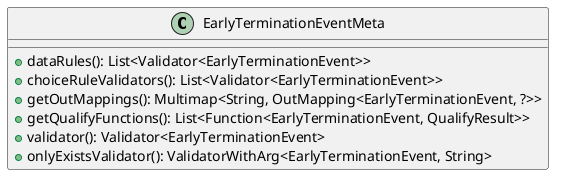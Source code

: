 @startuml

    class EarlyTerminationEventMeta [[EarlyTerminationEventMeta.html]] {
        +dataRules(): List<Validator<EarlyTerminationEvent>>
        +choiceRuleValidators(): List<Validator<EarlyTerminationEvent>>
        +getOutMappings(): Multimap<String, OutMapping<EarlyTerminationEvent, ?>>
        +getQualifyFunctions(): List<Function<EarlyTerminationEvent, QualifyResult>>
        +validator(): Validator<EarlyTerminationEvent>
        +onlyExistsValidator(): ValidatorWithArg<EarlyTerminationEvent, String>
    }

@enduml
